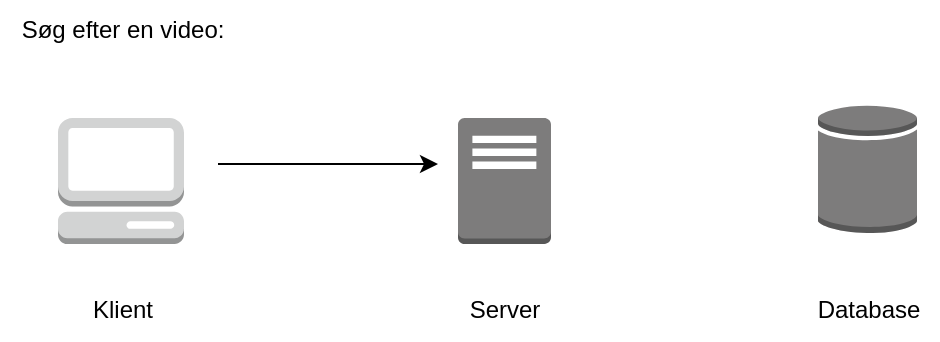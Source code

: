 <mxfile version="23.1.5" type="device">
  <diagram name="Page-1" id="SvD5SHL6qBnQfRaY49sX">
    <mxGraphModel dx="819" dy="492" grid="1" gridSize="10" guides="1" tooltips="1" connect="1" arrows="1" fold="1" page="1" pageScale="1" pageWidth="850" pageHeight="1100" math="0" shadow="0">
      <root>
        <mxCell id="0" />
        <mxCell id="1" parent="0" />
        <mxCell id="0xDGPhx3X3nH7Ochr7c6-23" style="edgeStyle=orthogonalEdgeStyle;rounded=0;orthogonalLoop=1;jettySize=auto;html=1;entryX=0.5;entryY=0;entryDx=0;entryDy=0;" parent="1" edge="1">
          <mxGeometry relative="1" as="geometry">
            <Array as="points">
              <mxPoint x="460" y="1030" />
              <mxPoint x="570" y="1030" />
              <mxPoint x="570" y="390" />
              <mxPoint x="460" y="390" />
            </Array>
            <mxPoint x="460" y="410" as="targetPoint" />
          </mxGeometry>
        </mxCell>
        <mxCell id="HeuBBQdr4y3C9zgCAsA6-13" style="edgeStyle=orthogonalEdgeStyle;rounded=0;orthogonalLoop=1;jettySize=auto;html=1;" edge="1" parent="1">
          <mxGeometry relative="1" as="geometry">
            <mxPoint x="370" y="350" as="sourcePoint" />
            <mxPoint x="480" y="350" as="targetPoint" />
          </mxGeometry>
        </mxCell>
        <mxCell id="HeuBBQdr4y3C9zgCAsA6-2" value="" style="outlineConnect=0;dashed=0;verticalLabelPosition=bottom;verticalAlign=top;align=center;html=1;shape=mxgraph.aws3.management_console;fillColor=#D2D3D3;gradientColor=none;" vertex="1" parent="1">
          <mxGeometry x="290" y="327" width="63" height="63" as="geometry" />
        </mxCell>
        <mxCell id="HeuBBQdr4y3C9zgCAsA6-4" value="" style="outlineConnect=0;dashed=0;verticalLabelPosition=bottom;verticalAlign=top;align=center;html=1;shape=mxgraph.aws3.traditional_server;fillColor=#7D7C7C;gradientColor=none;" vertex="1" parent="1">
          <mxGeometry x="490" y="327" width="46.5" height="63" as="geometry" />
        </mxCell>
        <mxCell id="HeuBBQdr4y3C9zgCAsA6-5" value="" style="outlineConnect=0;dashed=0;verticalLabelPosition=bottom;verticalAlign=top;align=center;html=1;shape=mxgraph.aws3.generic_database;fillColor=#7D7C7C;gradientColor=none;" vertex="1" parent="1">
          <mxGeometry x="670" y="320" width="49.5" height="64.5" as="geometry" />
        </mxCell>
        <mxCell id="HeuBBQdr4y3C9zgCAsA6-7" value="Klient" style="text;html=1;align=center;verticalAlign=middle;resizable=0;points=[];autosize=1;strokeColor=none;fillColor=none;" vertex="1" parent="1">
          <mxGeometry x="296.5" y="408" width="50" height="30" as="geometry" />
        </mxCell>
        <mxCell id="HeuBBQdr4y3C9zgCAsA6-8" value="Server" style="text;html=1;align=center;verticalAlign=middle;resizable=0;points=[];autosize=1;strokeColor=none;fillColor=none;" vertex="1" parent="1">
          <mxGeometry x="483.25" y="408" width="60" height="30" as="geometry" />
        </mxCell>
        <mxCell id="HeuBBQdr4y3C9zgCAsA6-9" value="Database" style="text;html=1;align=center;verticalAlign=middle;resizable=0;points=[];autosize=1;strokeColor=none;fillColor=none;" vertex="1" parent="1">
          <mxGeometry x="659.75" y="408" width="70" height="30" as="geometry" />
        </mxCell>
        <mxCell id="HeuBBQdr4y3C9zgCAsA6-10" value="Søg efter en video:" style="text;html=1;align=center;verticalAlign=middle;resizable=0;points=[];autosize=1;strokeColor=none;fillColor=none;" vertex="1" parent="1">
          <mxGeometry x="261.5" y="268" width="120" height="30" as="geometry" />
        </mxCell>
      </root>
    </mxGraphModel>
  </diagram>
</mxfile>
